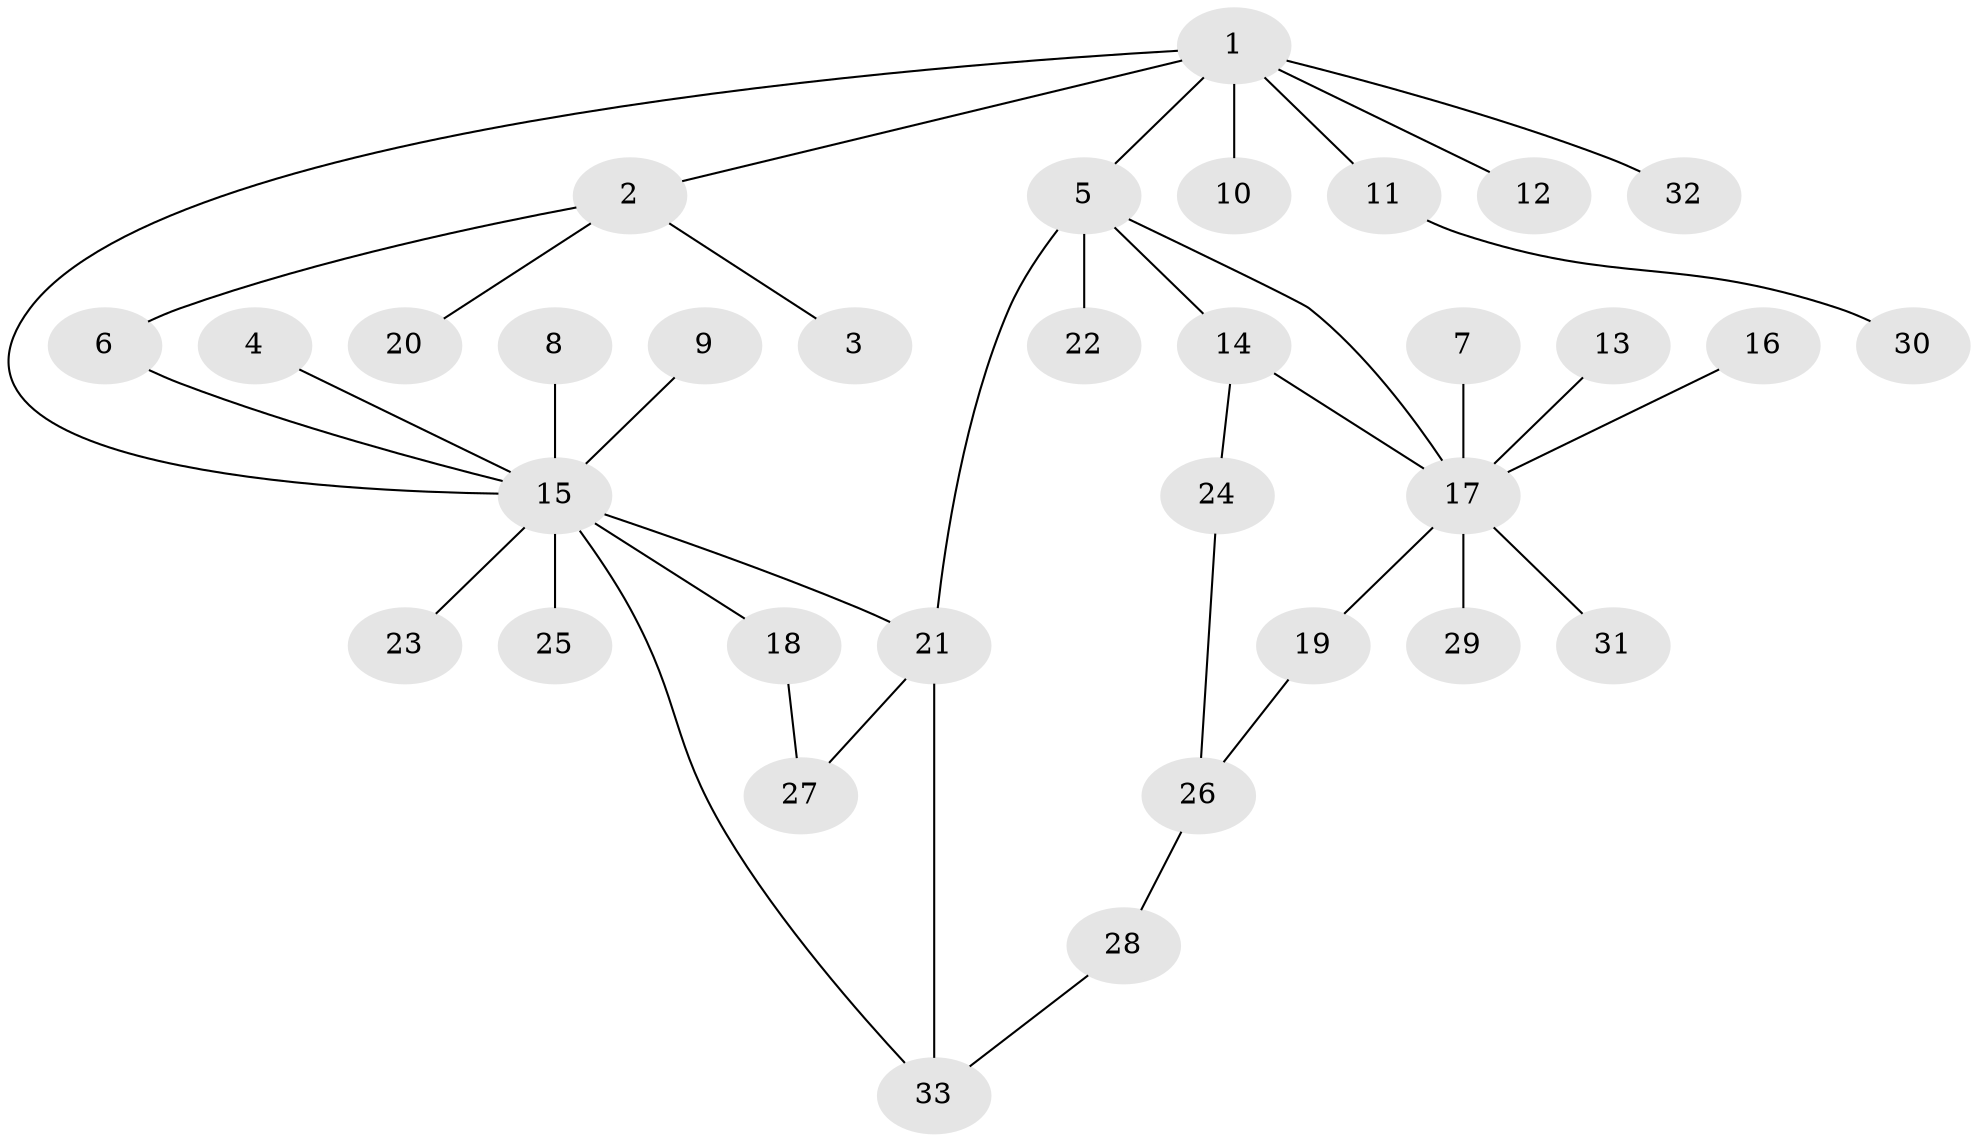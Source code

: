 // original degree distribution, {3: 0.12307692307692308, 7: 0.015384615384615385, 2: 0.38461538461538464, 5: 0.03076923076923077, 1: 0.36923076923076925, 11: 0.015384615384615385, 4: 0.06153846153846154}
// Generated by graph-tools (version 1.1) at 2025/49/03/09/25 03:49:26]
// undirected, 33 vertices, 39 edges
graph export_dot {
graph [start="1"]
  node [color=gray90,style=filled];
  1;
  2;
  3;
  4;
  5;
  6;
  7;
  8;
  9;
  10;
  11;
  12;
  13;
  14;
  15;
  16;
  17;
  18;
  19;
  20;
  21;
  22;
  23;
  24;
  25;
  26;
  27;
  28;
  29;
  30;
  31;
  32;
  33;
  1 -- 2 [weight=1.0];
  1 -- 5 [weight=1.0];
  1 -- 10 [weight=1.0];
  1 -- 11 [weight=1.0];
  1 -- 12 [weight=1.0];
  1 -- 15 [weight=1.0];
  1 -- 32 [weight=1.0];
  2 -- 3 [weight=1.0];
  2 -- 6 [weight=1.0];
  2 -- 20 [weight=1.0];
  4 -- 15 [weight=1.0];
  5 -- 14 [weight=1.0];
  5 -- 17 [weight=1.0];
  5 -- 21 [weight=1.0];
  5 -- 22 [weight=1.0];
  6 -- 15 [weight=1.0];
  7 -- 17 [weight=1.0];
  8 -- 15 [weight=1.0];
  9 -- 15 [weight=1.0];
  11 -- 30 [weight=1.0];
  13 -- 17 [weight=1.0];
  14 -- 17 [weight=1.0];
  14 -- 24 [weight=1.0];
  15 -- 18 [weight=1.0];
  15 -- 21 [weight=1.0];
  15 -- 23 [weight=1.0];
  15 -- 25 [weight=1.0];
  15 -- 33 [weight=1.0];
  16 -- 17 [weight=1.0];
  17 -- 19 [weight=1.0];
  17 -- 29 [weight=1.0];
  17 -- 31 [weight=1.0];
  18 -- 27 [weight=1.0];
  19 -- 26 [weight=1.0];
  21 -- 27 [weight=1.0];
  21 -- 33 [weight=1.0];
  24 -- 26 [weight=1.0];
  26 -- 28 [weight=1.0];
  28 -- 33 [weight=1.0];
}

